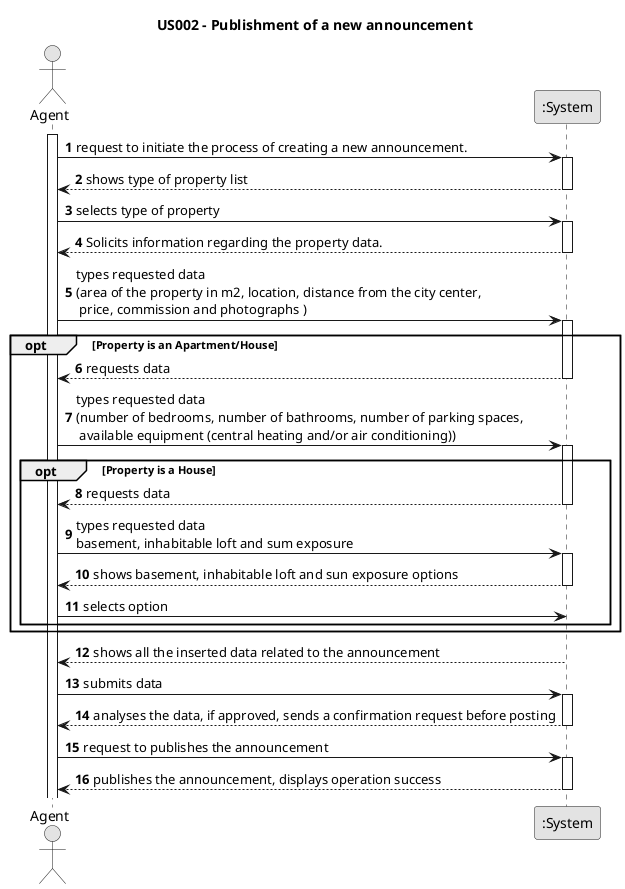@startuml
skinparam monochrome true
skinparam packageStyle rectangle
skinparam shadowing false

title US002 - Publishment of a new announcement

autonumber

actor "Agent" as Employee
participant ":System" as System

activate Employee

    Employee -> System : request to initiate the process of creating a new announcement.
    activate System

        System --> Employee : shows type of property list
    deactivate System

    Employee -> System : selects type of property
    activate System

        System --> Employee : Solicits information regarding the property data.
    deactivate System

    Employee -> System : types requested data \n(area of the property in m2, location, distance from the city center, \n price, commission and photographs )

    opt Property is an Apartment/House
    activate System

        System --> Employee : requests data
    deactivate System

    Employee -> System : types requested data \n(number of bedrooms, number of bathrooms, number of parking spaces,\n available equipment (central heating and/or air conditioning))

    opt Property is a House
    activate System
        System--> Employee : requests data
    deactivate System

    Employee -> System : types requested data \nbasement, inhabitable loft and sum exposure

    activate System
        System--> Employee : shows basement, inhabitable loft and sun exposure options
    deactivate System

    Employee -> System : selects option

    end opt

    end opt



   activate System
          System--> Employee : shows all the inserted data related to the announcement
   deactivate System

   Employee -> System : submits data

   activate System
             System--> Employee : analyses the data, if approved, sends a confirmation request before posting
   deactivate System

    Employee -> System :request to publishes the announcement

    activate System

            System --> Employee :publishes the announcement, displays operation success
        deactivate System
@enduml